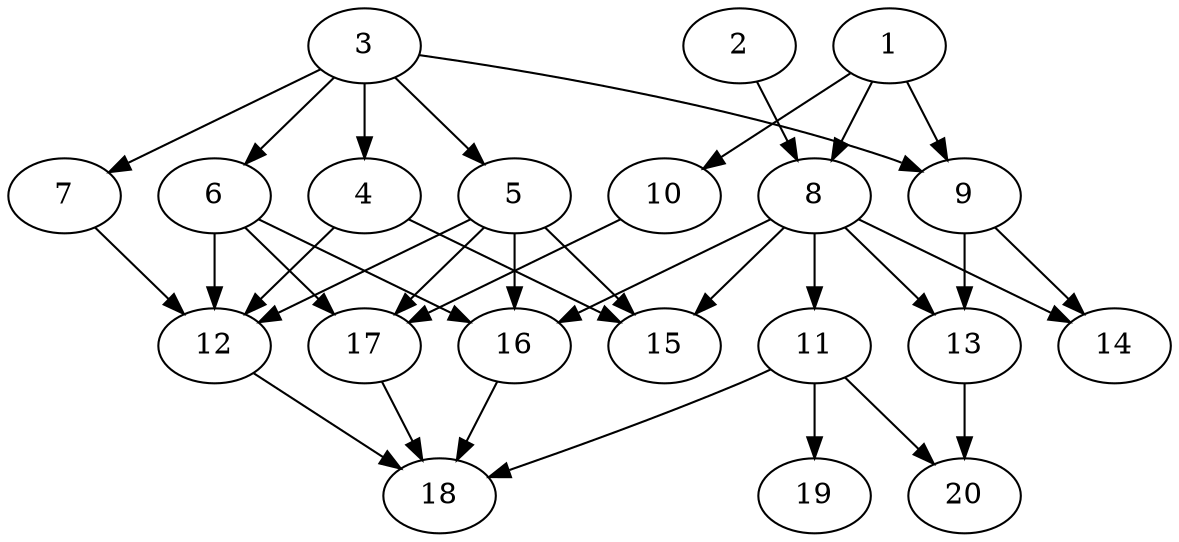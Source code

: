 // DAG automatically generated by daggen at Tue Jul 23 14:23:30 2019
// ./daggen --dot -n 20 --ccr 0.4 --fat 0.6 --regular 0.5 --density 0.6 --mindata 5242880 --maxdata 52428800 
digraph G {
  1 [size="69160960", alpha="0.04", expect_size="27664384"] 
  1 -> 8 [size ="27664384"]
  1 -> 9 [size ="27664384"]
  1 -> 10 [size ="27664384"]
  2 [size="42147840", alpha="0.07", expect_size="16859136"] 
  2 -> 8 [size ="16859136"]
  3 [size="22179840", alpha="0.00", expect_size="8871936"] 
  3 -> 4 [size ="8871936"]
  3 -> 5 [size ="8871936"]
  3 -> 6 [size ="8871936"]
  3 -> 7 [size ="8871936"]
  3 -> 9 [size ="8871936"]
  4 [size="25054720", alpha="0.17", expect_size="10021888"] 
  4 -> 12 [size ="10021888"]
  4 -> 15 [size ="10021888"]
  5 [size="62968320", alpha="0.17", expect_size="25187328"] 
  5 -> 12 [size ="25187328"]
  5 -> 15 [size ="25187328"]
  5 -> 16 [size ="25187328"]
  5 -> 17 [size ="25187328"]
  6 [size="111902720", alpha="0.12", expect_size="44761088"] 
  6 -> 12 [size ="44761088"]
  6 -> 16 [size ="44761088"]
  6 -> 17 [size ="44761088"]
  7 [size="17710080", alpha="0.12", expect_size="7084032"] 
  7 -> 12 [size ="7084032"]
  8 [size="118599680", alpha="0.01", expect_size="47439872"] 
  8 -> 11 [size ="47439872"]
  8 -> 13 [size ="47439872"]
  8 -> 14 [size ="47439872"]
  8 -> 15 [size ="47439872"]
  8 -> 16 [size ="47439872"]
  9 [size="50488320", alpha="0.19", expect_size="20195328"] 
  9 -> 13 [size ="20195328"]
  9 -> 14 [size ="20195328"]
  10 [size="51627520", alpha="0.14", expect_size="20651008"] 
  10 -> 17 [size ="20651008"]
  11 [size="47559680", alpha="0.09", expect_size="19023872"] 
  11 -> 18 [size ="19023872"]
  11 -> 19 [size ="19023872"]
  11 -> 20 [size ="19023872"]
  12 [size="73328640", alpha="0.18", expect_size="29331456"] 
  12 -> 18 [size ="29331456"]
  13 [size="116899840", alpha="0.05", expect_size="46759936"] 
  13 -> 20 [size ="46759936"]
  14 [size="117757440", alpha="0.09", expect_size="47102976"] 
  15 [size="101777920", alpha="0.09", expect_size="40711168"] 
  16 [size="81200640", alpha="0.04", expect_size="32480256"] 
  16 -> 18 [size ="32480256"]
  17 [size="36515840", alpha="0.08", expect_size="14606336"] 
  17 -> 18 [size ="14606336"]
  18 [size="106880000", alpha="0.17", expect_size="42752000"] 
  19 [size="110251520", alpha="0.08", expect_size="44100608"] 
  20 [size="105940480", alpha="0.14", expect_size="42376192"] 
}
